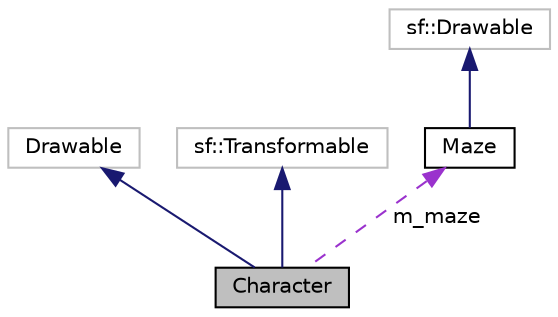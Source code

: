 digraph "Character"
{
  edge [fontname="Helvetica",fontsize="10",labelfontname="Helvetica",labelfontsize="10"];
  node [fontname="Helvetica",fontsize="10",shape=record];
  Node5 [label="Character",height=0.2,width=0.4,color="black", fillcolor="grey75", style="filled", fontcolor="black"];
  Node6 -> Node5 [dir="back",color="midnightblue",fontsize="10",style="solid",fontname="Helvetica"];
  Node6 [label="Drawable",height=0.2,width=0.4,color="grey75", fillcolor="white", style="filled"];
  Node7 -> Node5 [dir="back",color="midnightblue",fontsize="10",style="solid",fontname="Helvetica"];
  Node7 [label="sf::Transformable",height=0.2,width=0.4,color="grey75", fillcolor="white", style="filled"];
  Node8 -> Node5 [dir="back",color="darkorchid3",fontsize="10",style="dashed",label=" m_maze" ,fontname="Helvetica"];
  Node8 [label="Maze",height=0.2,width=0.4,color="black", fillcolor="white", style="filled",URL="$classMaze.html",tooltip="\"Maze class\"  \"Header to create the map or scene for the game\" "];
  Node9 -> Node8 [dir="back",color="midnightblue",fontsize="10",style="solid",fontname="Helvetica"];
  Node9 [label="sf::Drawable",height=0.2,width=0.4,color="grey75", fillcolor="white", style="filled"];
}
